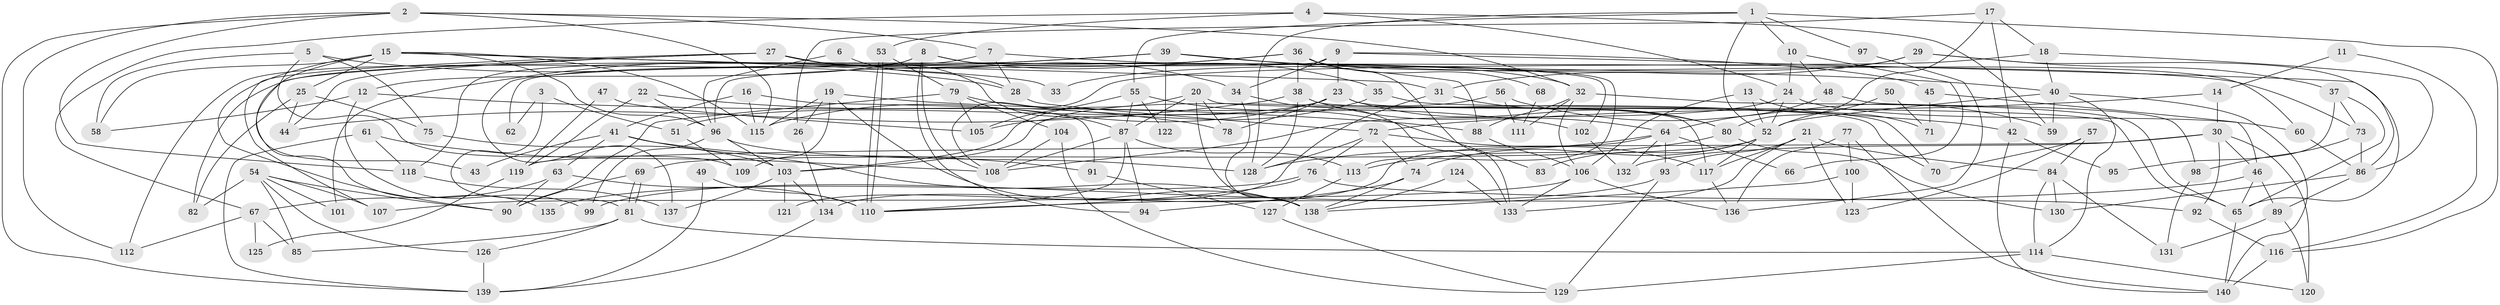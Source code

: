 // coarse degree distribution, {9: 0.07608695652173914, 8: 0.06521739130434782, 3: 0.17391304347826086, 5: 0.14130434782608695, 4: 0.22826086956521738, 2: 0.13043478260869565, 6: 0.07608695652173914, 10: 0.021739130434782608, 7: 0.07608695652173914, 11: 0.010869565217391304}
// Generated by graph-tools (version 1.1) at 2025/24/03/03/25 07:24:02]
// undirected, 140 vertices, 280 edges
graph export_dot {
graph [start="1"]
  node [color=gray90,style=filled];
  1;
  2;
  3;
  4;
  5;
  6;
  7;
  8;
  9;
  10;
  11;
  12;
  13;
  14;
  15;
  16;
  17;
  18;
  19;
  20;
  21;
  22;
  23;
  24;
  25;
  26;
  27;
  28;
  29;
  30;
  31;
  32;
  33;
  34;
  35;
  36;
  37;
  38;
  39;
  40;
  41;
  42;
  43;
  44;
  45;
  46;
  47;
  48;
  49;
  50;
  51;
  52;
  53;
  54;
  55;
  56;
  57;
  58;
  59;
  60;
  61;
  62;
  63;
  64;
  65;
  66;
  67;
  68;
  69;
  70;
  71;
  72;
  73;
  74;
  75;
  76;
  77;
  78;
  79;
  80;
  81;
  82;
  83;
  84;
  85;
  86;
  87;
  88;
  89;
  90;
  91;
  92;
  93;
  94;
  95;
  96;
  97;
  98;
  99;
  100;
  101;
  102;
  103;
  104;
  105;
  106;
  107;
  108;
  109;
  110;
  111;
  112;
  113;
  114;
  115;
  116;
  117;
  118;
  119;
  120;
  121;
  122;
  123;
  124;
  125;
  126;
  127;
  128;
  129;
  130;
  131;
  132;
  133;
  134;
  135;
  136;
  137;
  138;
  139;
  140;
  1 -- 55;
  1 -- 52;
  1 -- 10;
  1 -- 97;
  1 -- 116;
  1 -- 128;
  2 -- 112;
  2 -- 32;
  2 -- 7;
  2 -- 115;
  2 -- 118;
  2 -- 139;
  3 -- 81;
  3 -- 51;
  3 -- 62;
  4 -- 53;
  4 -- 67;
  4 -- 24;
  4 -- 59;
  5 -- 75;
  5 -- 58;
  5 -- 28;
  5 -- 109;
  6 -- 28;
  6 -- 96;
  7 -- 118;
  7 -- 28;
  7 -- 73;
  8 -- 108;
  8 -- 94;
  8 -- 12;
  8 -- 35;
  8 -- 102;
  8 -- 112;
  8 -- 113;
  9 -- 34;
  9 -- 65;
  9 -- 23;
  9 -- 45;
  9 -- 62;
  10 -- 24;
  10 -- 48;
  10 -- 66;
  11 -- 14;
  11 -- 116;
  12 -- 99;
  12 -- 58;
  12 -- 88;
  13 -- 106;
  13 -- 52;
  13 -- 71;
  14 -- 72;
  14 -- 30;
  15 -- 115;
  15 -- 90;
  15 -- 25;
  15 -- 31;
  15 -- 33;
  15 -- 43;
  15 -- 58;
  15 -- 96;
  16 -- 115;
  16 -- 91;
  16 -- 41;
  17 -- 80;
  17 -- 26;
  17 -- 18;
  17 -- 42;
  18 -- 86;
  18 -- 40;
  18 -- 108;
  19 -- 138;
  19 -- 42;
  19 -- 26;
  19 -- 109;
  19 -- 115;
  20 -- 138;
  20 -- 103;
  20 -- 65;
  20 -- 78;
  20 -- 87;
  21 -- 84;
  21 -- 117;
  21 -- 93;
  21 -- 123;
  21 -- 133;
  22 -- 96;
  22 -- 78;
  22 -- 119;
  23 -- 115;
  23 -- 51;
  23 -- 70;
  23 -- 78;
  23 -- 80;
  24 -- 108;
  24 -- 52;
  24 -- 60;
  25 -- 44;
  25 -- 75;
  25 -- 82;
  26 -- 134;
  27 -- 87;
  27 -- 32;
  27 -- 34;
  27 -- 44;
  27 -- 107;
  27 -- 135;
  28 -- 72;
  29 -- 37;
  29 -- 31;
  29 -- 33;
  29 -- 86;
  30 -- 46;
  30 -- 120;
  30 -- 92;
  30 -- 119;
  30 -- 132;
  31 -- 80;
  31 -- 121;
  32 -- 106;
  32 -- 88;
  32 -- 65;
  32 -- 111;
  34 -- 133;
  34 -- 138;
  35 -- 70;
  35 -- 105;
  36 -- 60;
  36 -- 96;
  36 -- 38;
  36 -- 68;
  36 -- 133;
  36 -- 137;
  37 -- 73;
  37 -- 65;
  37 -- 95;
  38 -- 128;
  38 -- 44;
  38 -- 64;
  38 -- 117;
  39 -- 88;
  39 -- 40;
  39 -- 82;
  39 -- 101;
  39 -- 122;
  40 -- 140;
  40 -- 52;
  40 -- 59;
  40 -- 114;
  41 -- 138;
  41 -- 43;
  41 -- 63;
  41 -- 91;
  42 -- 140;
  42 -- 95;
  45 -- 46;
  45 -- 71;
  46 -- 65;
  46 -- 110;
  46 -- 89;
  47 -- 105;
  47 -- 119;
  48 -- 64;
  48 -- 98;
  49 -- 110;
  49 -- 139;
  50 -- 52;
  50 -- 71;
  51 -- 109;
  52 -- 69;
  52 -- 74;
  52 -- 83;
  52 -- 117;
  53 -- 110;
  53 -- 110;
  53 -- 79;
  54 -- 90;
  54 -- 82;
  54 -- 85;
  54 -- 101;
  54 -- 107;
  54 -- 126;
  55 -- 87;
  55 -- 105;
  55 -- 83;
  55 -- 122;
  56 -- 59;
  56 -- 103;
  56 -- 111;
  57 -- 123;
  57 -- 84;
  57 -- 70;
  60 -- 86;
  61 -- 108;
  61 -- 118;
  61 -- 139;
  63 -- 110;
  63 -- 67;
  63 -- 90;
  64 -- 128;
  64 -- 66;
  64 -- 93;
  64 -- 132;
  64 -- 134;
  65 -- 140;
  67 -- 85;
  67 -- 112;
  67 -- 125;
  68 -- 111;
  69 -- 81;
  69 -- 81;
  69 -- 90;
  72 -- 117;
  72 -- 74;
  72 -- 76;
  72 -- 128;
  73 -- 98;
  73 -- 86;
  74 -- 94;
  74 -- 138;
  75 -- 103;
  76 -- 110;
  76 -- 92;
  76 -- 135;
  77 -- 136;
  77 -- 140;
  77 -- 100;
  79 -- 90;
  79 -- 102;
  79 -- 104;
  79 -- 105;
  80 -- 113;
  80 -- 130;
  81 -- 126;
  81 -- 85;
  81 -- 114;
  84 -- 130;
  84 -- 114;
  84 -- 131;
  86 -- 89;
  86 -- 130;
  87 -- 108;
  87 -- 94;
  87 -- 110;
  87 -- 113;
  88 -- 106;
  89 -- 120;
  89 -- 131;
  91 -- 127;
  92 -- 116;
  93 -- 99;
  93 -- 129;
  96 -- 128;
  96 -- 99;
  96 -- 103;
  97 -- 136;
  98 -- 131;
  100 -- 138;
  100 -- 123;
  102 -- 132;
  103 -- 134;
  103 -- 121;
  103 -- 137;
  104 -- 129;
  104 -- 108;
  106 -- 107;
  106 -- 133;
  106 -- 136;
  113 -- 127;
  114 -- 120;
  114 -- 129;
  116 -- 140;
  117 -- 136;
  118 -- 137;
  119 -- 125;
  124 -- 133;
  124 -- 138;
  126 -- 139;
  127 -- 129;
  134 -- 139;
}
